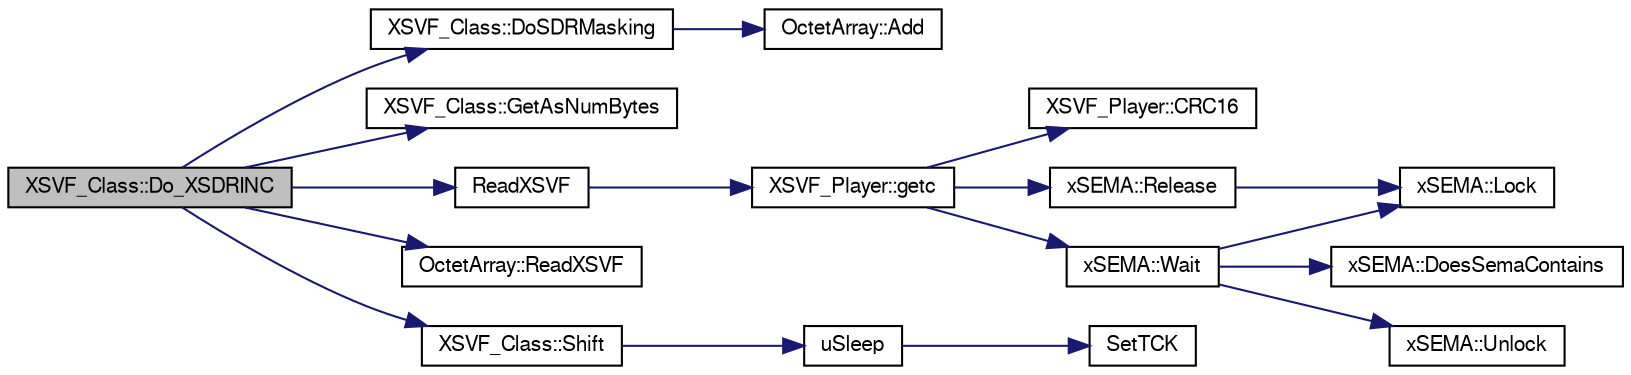 digraph G
{
  bgcolor="transparent";
  edge [fontname="FreeSans",fontsize=10,labelfontname="FreeSans",labelfontsize=10];
  node [fontname="FreeSans",fontsize=10,shape=record];
  rankdir=LR;
  Node1 [label="XSVF_Class::Do_XSDRINC",height=0.2,width=0.4,color="black", fillcolor="grey75", style="filled" fontcolor="black"];
  Node1 -> Node2 [color="midnightblue",fontsize=10,style="solid",fontname="FreeSans"];
  Node2 [label="XSVF_Class::DoSDRMasking",height=0.2,width=0.4,color="black",URL="$class_x_s_v_f___class.html#2d1b739216f30fb48c057cb0e2fa007f"];
  Node2 -> Node3 [color="midnightblue",fontsize=10,style="solid",fontname="FreeSans"];
  Node3 [label="OctetArray::Add",height=0.2,width=0.4,color="black",URL="$struct_octet_array.html#748c722464a9888ff56cfa508edf2700"];
  Node1 -> Node4 [color="midnightblue",fontsize=10,style="solid",fontname="FreeSans"];
  Node4 [label="XSVF_Class::GetAsNumBytes",height=0.2,width=0.4,color="black",URL="$class_x_s_v_f___class.html#57a63f796b3c8deabda9d8214b29bb18"];
  Node1 -> Node5 [color="midnightblue",fontsize=10,style="solid",fontname="FreeSans"];
  Node5 [label="ReadXSVF",height=0.2,width=0.4,color="black",URL="$xsvf_port_8hpp.html#eead376a8e9b9d8b83d3f95f0b440ecc"];
  Node5 -> Node6 [color="midnightblue",fontsize=10,style="solid",fontname="FreeSans"];
  Node6 [label="XSVF_Player::getc",height=0.2,width=0.4,color="black",URL="$class_x_s_v_f___player.html#30c853edaf50b1a4d677131bdb78d277"];
  Node6 -> Node7 [color="midnightblue",fontsize=10,style="solid",fontname="FreeSans"];
  Node7 [label="XSVF_Player::CRC16",height=0.2,width=0.4,color="black",URL="$class_x_s_v_f___player.html#493d16eed95c4ea70c1026758c45bcf9"];
  Node6 -> Node8 [color="midnightblue",fontsize=10,style="solid",fontname="FreeSans"];
  Node8 [label="xSEMA::Release",height=0.2,width=0.4,color="black",URL="$classx_s_e_m_a.html#21e114e5918da00fc1d5ce9b285f5e2b"];
  Node8 -> Node9 [color="midnightblue",fontsize=10,style="solid",fontname="FreeSans"];
  Node9 [label="xSEMA::Lock",height=0.2,width=0.4,color="black",URL="$classx_s_e_m_a.html#f672373f4e74bc17689036721587a6f1"];
  Node6 -> Node10 [color="midnightblue",fontsize=10,style="solid",fontname="FreeSans"];
  Node10 [label="xSEMA::Wait",height=0.2,width=0.4,color="black",URL="$classx_s_e_m_a.html#d398bc33f1c28f28c33ce1796b0e4ca7"];
  Node10 -> Node11 [color="midnightblue",fontsize=10,style="solid",fontname="FreeSans"];
  Node11 [label="xSEMA::DoesSemaContains",height=0.2,width=0.4,color="black",URL="$classx_s_e_m_a.html#b04acaa143ecfad200784197b075a8a8"];
  Node10 -> Node9 [color="midnightblue",fontsize=10,style="solid",fontname="FreeSans"];
  Node10 -> Node12 [color="midnightblue",fontsize=10,style="solid",fontname="FreeSans"];
  Node12 [label="xSEMA::Unlock",height=0.2,width=0.4,color="black",URL="$classx_s_e_m_a.html#b2457b1a08f5ef2bc40524d0e2c306bc"];
  Node1 -> Node13 [color="midnightblue",fontsize=10,style="solid",fontname="FreeSans"];
  Node13 [label="OctetArray::ReadXSVF",height=0.2,width=0.4,color="black",URL="$struct_octet_array.html#3223cbfe6d3413548c77d3b852d535e6"];
  Node1 -> Node14 [color="midnightblue",fontsize=10,style="solid",fontname="FreeSans"];
  Node14 [label="XSVF_Class::Shift",height=0.2,width=0.4,color="black",URL="$class_x_s_v_f___class.html#a04c9ce53b4c6550ac573dceeac18cb6"];
  Node14 -> Node15 [color="midnightblue",fontsize=10,style="solid",fontname="FreeSans"];
  Node15 [label="uSleep",height=0.2,width=0.4,color="black",URL="$xsvf_task_8cpp.html#8a905b43fce5e032aef4d8682872d880"];
  Node15 -> Node16 [color="midnightblue",fontsize=10,style="solid",fontname="FreeSans"];
  Node16 [label="SetTCK",height=0.2,width=0.4,color="black",URL="$xsvf_port_8hpp.html#f78586706e602574a5a51f07ca7928d1"];
}
